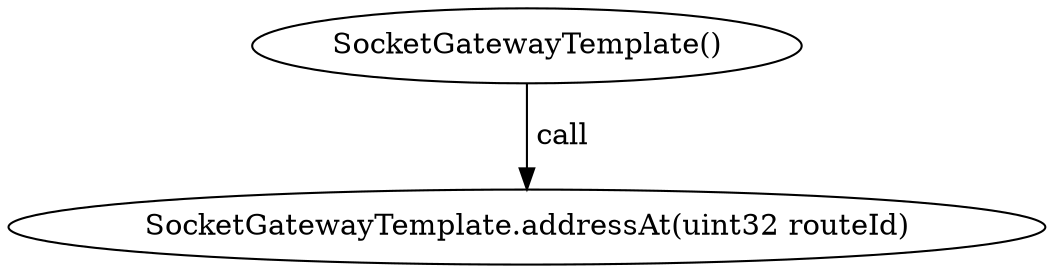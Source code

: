 digraph "" {
	graph [bb="0,0,421.07,124.8"];
	node [label="\N"];
	"SocketGatewayTemplate()"	 [height=0.5,
		pos="210.54,106.8",
		width=3.1814];
	"SocketGatewayTemplate.addressAt(uint32 routeId)"	 [height=0.5,
		pos="210.54,18",
		width=5.8483];
	"SocketGatewayTemplate()" -> "SocketGatewayTemplate.addressAt(uint32 routeId)" [key=call,
	label=" call",
	lp="222.39,62.4",
	pos="e,210.54,36.072 210.54,88.401 210.54,76.295 210.54,60.208 210.54,46.467"];
}
